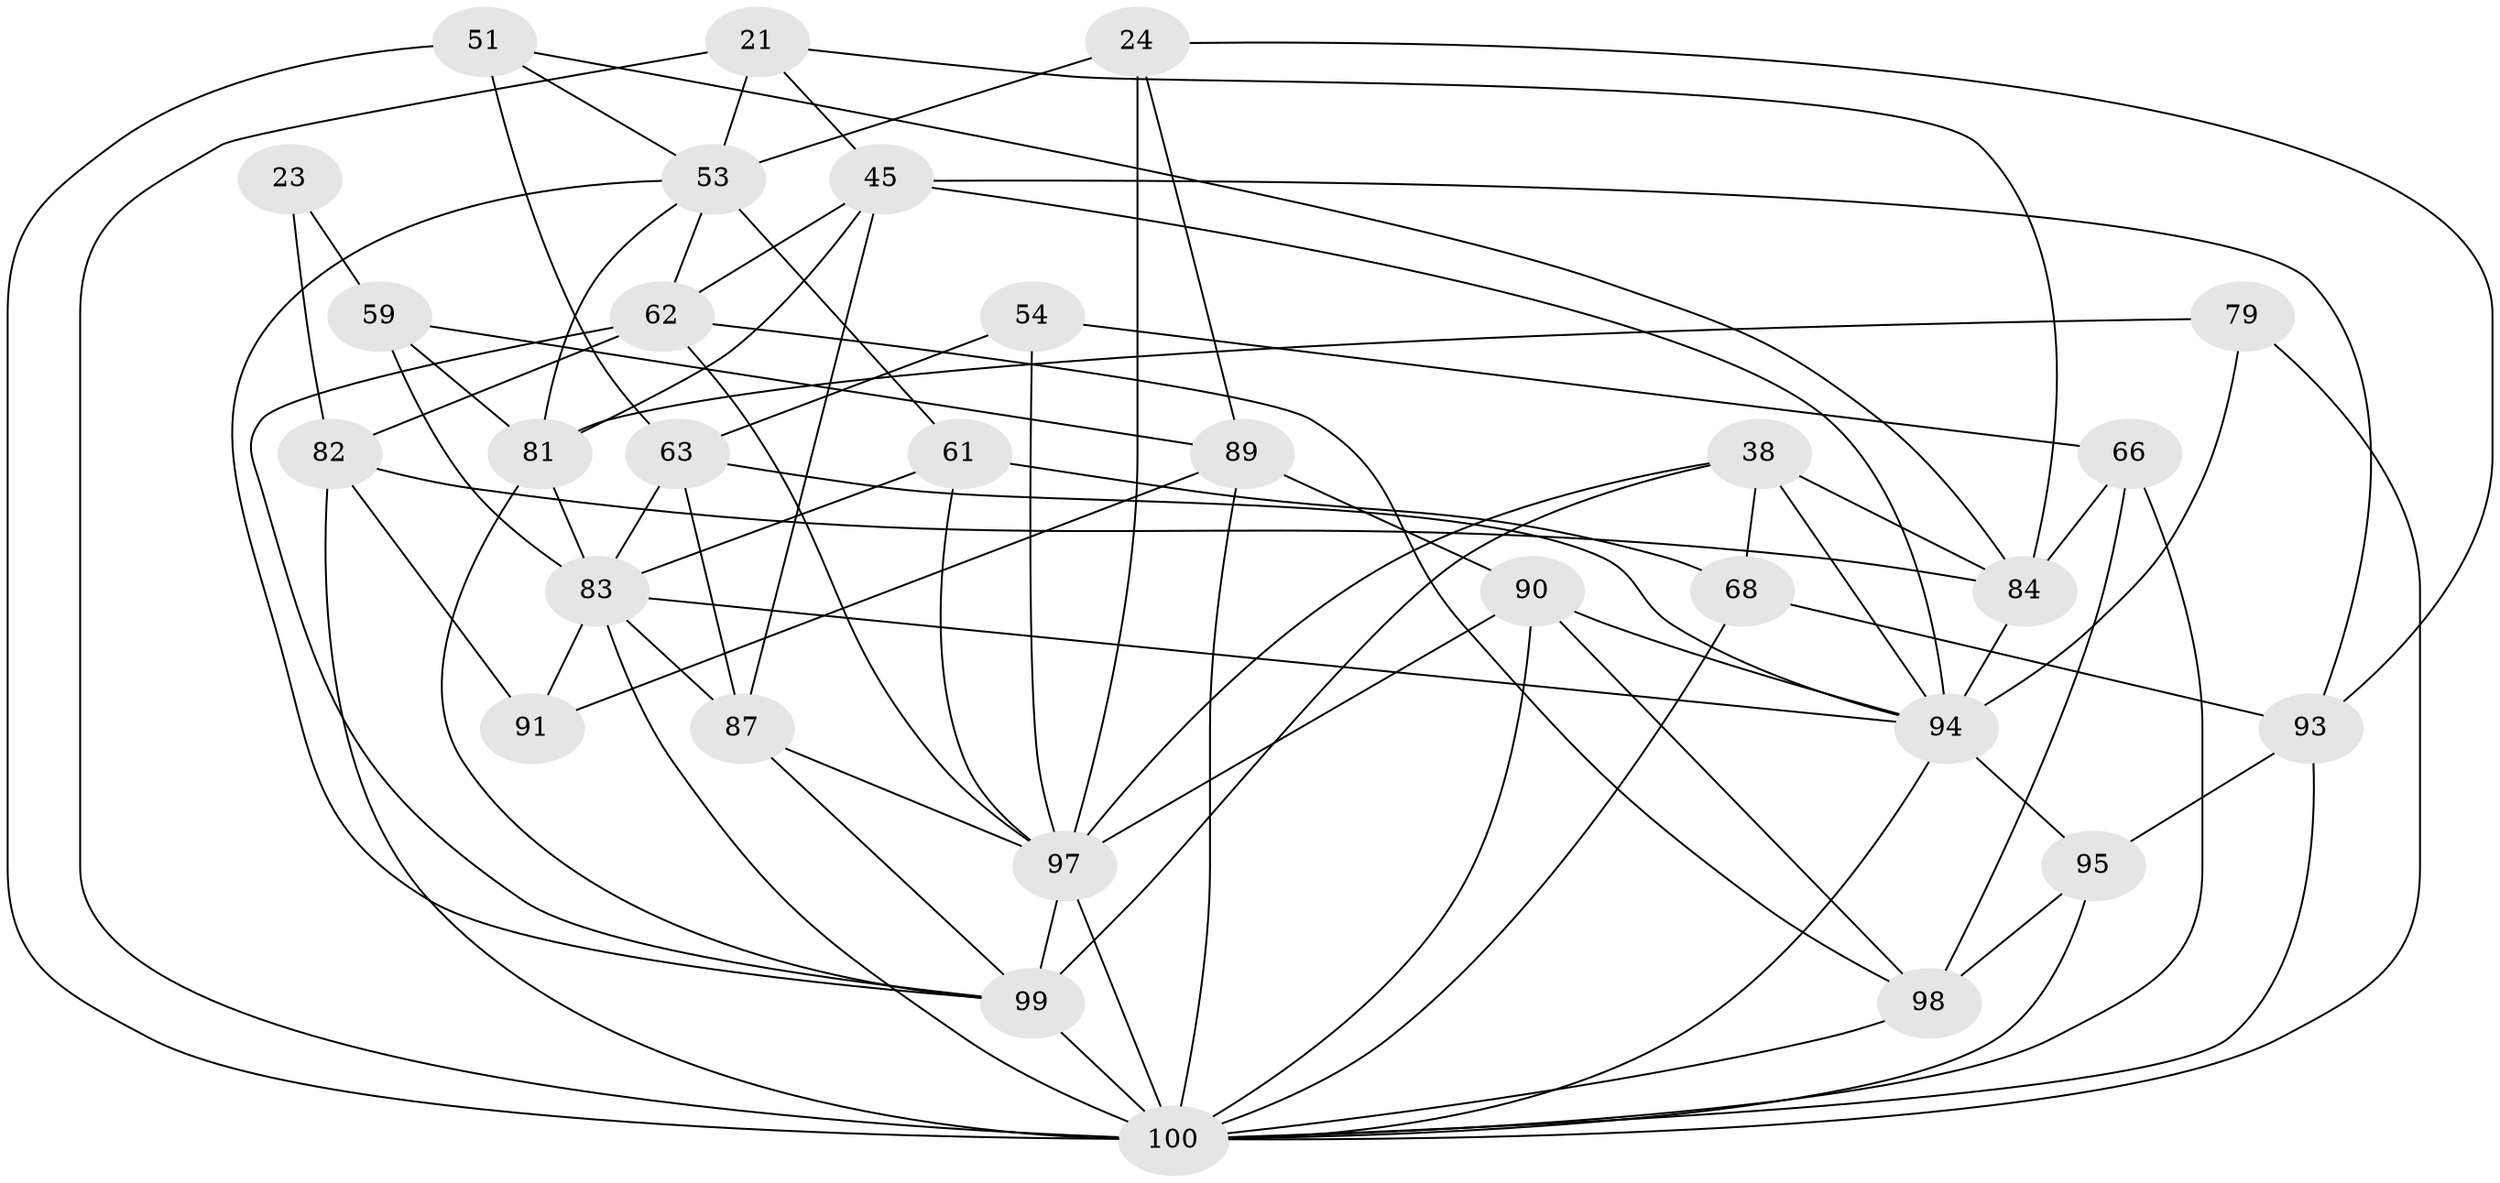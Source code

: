 // original degree distribution, {4: 1.0}
// Generated by graph-tools (version 1.1) at 2025/02/03/04/25 22:02:43]
// undirected, 30 vertices, 81 edges
graph export_dot {
graph [start="1"]
  node [color=gray90,style=filled];
  21 [super="+5"];
  23;
  24 [super="+13"];
  38 [super="+22"];
  45 [super="+29"];
  51 [super="+48"];
  53 [super="+30"];
  54;
  59 [super="+20"];
  61;
  62 [super="+6+31+36"];
  63 [super="+17"];
  66 [super="+52"];
  68 [super="+33"];
  79;
  81 [super="+65"];
  82 [super="+72"];
  83 [super="+25+56+80"];
  84 [super="+40+28"];
  87 [super="+26"];
  89 [super="+67+86"];
  90 [super="+76+34"];
  91;
  93 [super="+27"];
  94 [super="+70+60"];
  95 [super="+73"];
  97 [super="+8+77+85"];
  98 [super="+74"];
  99 [super="+35+42+96"];
  100 [super="+3+46+19+75+92"];
  21 -- 84 [weight=2];
  21 -- 45;
  21 -- 100;
  21 -- 53 [weight=2];
  23 -- 82 [weight=2];
  23 -- 59 [weight=2];
  24 -- 97 [weight=3];
  24 -- 93;
  24 -- 89;
  24 -- 53;
  38 -- 84 [weight=2];
  38 -- 97;
  38 -- 68;
  38 -- 94;
  38 -- 99;
  45 -- 62 [weight=2];
  45 -- 87;
  45 -- 81;
  45 -- 93 [weight=2];
  45 -- 94;
  51 -- 84 [weight=2];
  51 -- 100 [weight=3];
  51 -- 53;
  51 -- 63 [weight=2];
  53 -- 99;
  53 -- 81;
  53 -- 61;
  53 -- 62;
  54 -- 63;
  54 -- 66 [weight=2];
  54 -- 97;
  59 -- 81 [weight=2];
  59 -- 89;
  59 -- 83;
  61 -- 68;
  61 -- 97;
  61 -- 83;
  62 -- 98;
  62 -- 97;
  62 -- 82 [weight=2];
  62 -- 99 [weight=3];
  63 -- 87;
  63 -- 94;
  63 -- 83;
  66 -- 84;
  66 -- 98 [weight=2];
  66 -- 100;
  68 -- 93;
  68 -- 100 [weight=3];
  79 -- 94 [weight=2];
  79 -- 100;
  79 -- 81;
  81 -- 83 [weight=2];
  81 -- 99;
  82 -- 84 [weight=2];
  82 -- 91;
  82 -- 100;
  83 -- 100 [weight=5];
  83 -- 87 [weight=2];
  83 -- 94;
  83 -- 91;
  84 -- 94;
  87 -- 97 [weight=2];
  87 -- 99 [weight=2];
  89 -- 91 [weight=2];
  89 -- 100 [weight=5];
  89 -- 90;
  90 -- 97 [weight=3];
  90 -- 98;
  90 -- 94;
  90 -- 100 [weight=2];
  93 -- 95;
  93 -- 100;
  94 -- 95 [weight=3];
  94 -- 100;
  95 -- 98;
  95 -- 100 [weight=3];
  97 -- 100;
  97 -- 99;
  98 -- 100;
  99 -- 100 [weight=7];
}
